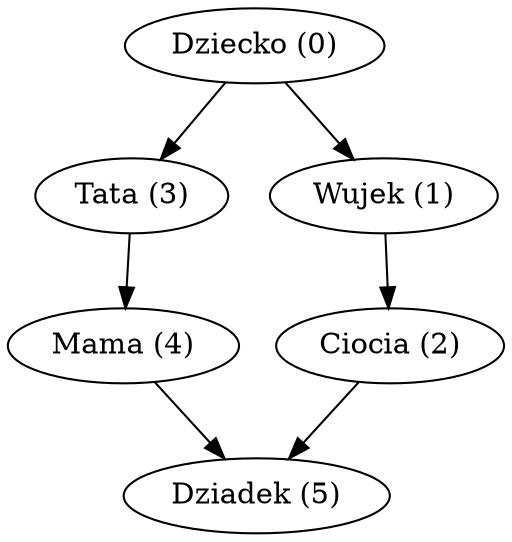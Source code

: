 digraph {
	Dziecko[label="Dziecko (0)"];
	Mama[label="Mama (4)"];
	Tata[label="Tata (3)"];
	Ciocia[label="Ciocia (2)"];
	Wujek[label="Wujek (1)"];
	Dziadek[label="Dziadek (5)"];
	Dziecko -> Wujek;
	Dziecko -> Tata;
	Tata -> Mama;
	Mama -> Dziadek;
	Wujek -> Ciocia;
	Ciocia -> Dziadek;
}
